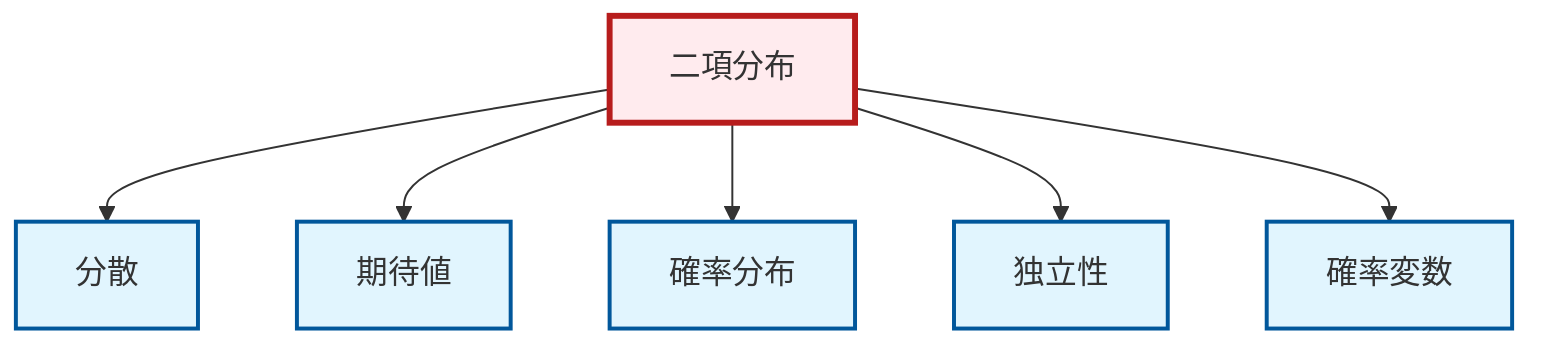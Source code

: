 graph TD
    classDef definition fill:#e1f5fe,stroke:#01579b,stroke-width:2px
    classDef theorem fill:#f3e5f5,stroke:#4a148c,stroke-width:2px
    classDef axiom fill:#fff3e0,stroke:#e65100,stroke-width:2px
    classDef example fill:#e8f5e9,stroke:#1b5e20,stroke-width:2px
    classDef current fill:#ffebee,stroke:#b71c1c,stroke-width:3px
    def-probability-distribution["確率分布"]:::definition
    def-variance["分散"]:::definition
    def-binomial-distribution["二項分布"]:::definition
    def-independence["独立性"]:::definition
    def-expectation["期待値"]:::definition
    def-random-variable["確率変数"]:::definition
    def-binomial-distribution --> def-variance
    def-binomial-distribution --> def-expectation
    def-binomial-distribution --> def-probability-distribution
    def-binomial-distribution --> def-independence
    def-binomial-distribution --> def-random-variable
    class def-binomial-distribution current